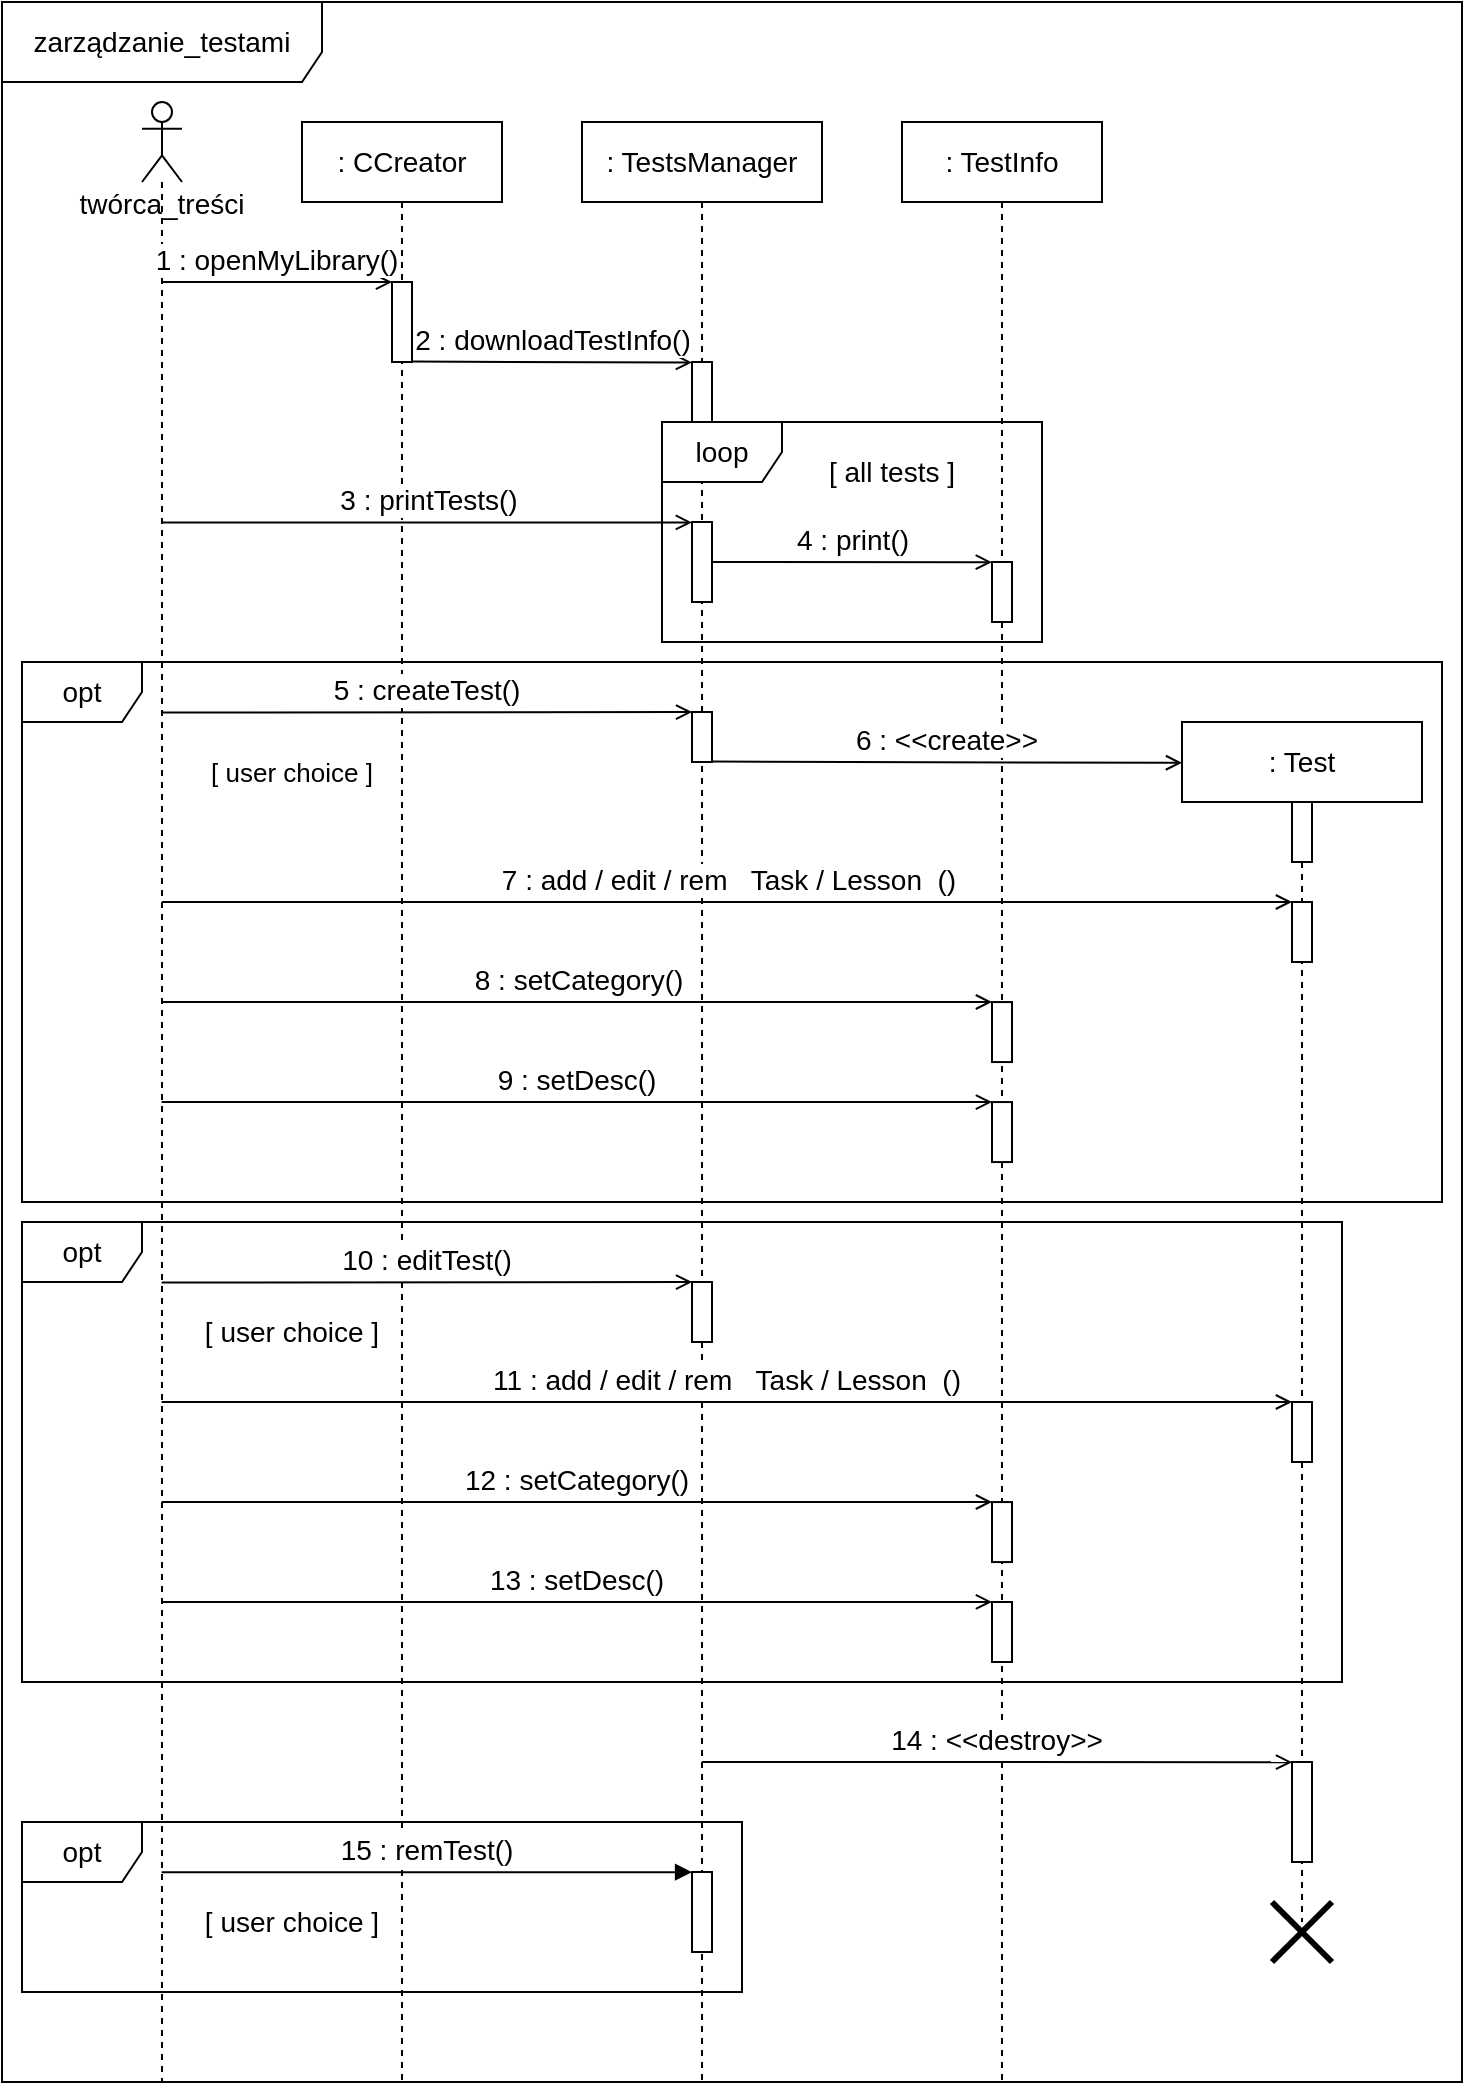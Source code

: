 <mxfile version="15.9.1" type="device"><diagram id="kgpKYQtTHZ0yAKxKKP6v" name="Page-1"><mxGraphModel dx="1422" dy="790" grid="1" gridSize="10" guides="1" tooltips="1" connect="1" arrows="1" fold="1" page="1" pageScale="1" pageWidth="850" pageHeight="1100" math="0" shadow="0"><root><mxCell id="0"/><mxCell id="1" parent="0"/><mxCell id="dkvzCYdAqXFOunIPSxJF-1" value="&lt;font style=&quot;font-size: 14px&quot;&gt;twórca_treści&lt;/font&gt;" style="shape=umlLifeline;participant=umlActor;perimeter=lifelinePerimeter;whiteSpace=wrap;html=1;container=1;collapsible=0;recursiveResize=0;verticalAlign=top;spacingTop=36;outlineConnect=0;" parent="1" vertex="1"><mxGeometry x="90" y="90" width="20" height="990" as="geometry"/></mxCell><mxCell id="dkvzCYdAqXFOunIPSxJF-2" value="&lt;font style=&quot;font-size: 14px&quot;&gt;: CCreator&lt;/font&gt;" style="shape=umlLifeline;perimeter=lifelinePerimeter;whiteSpace=wrap;html=1;container=1;collapsible=0;recursiveResize=0;outlineConnect=0;" parent="1" vertex="1"><mxGeometry x="170" y="100" width="100" height="980" as="geometry"/></mxCell><mxCell id="dkvzCYdAqXFOunIPSxJF-3" value="" style="html=1;points=[];perimeter=orthogonalPerimeter;" parent="dkvzCYdAqXFOunIPSxJF-2" vertex="1"><mxGeometry x="45" y="80" width="10" height="40" as="geometry"/></mxCell><mxCell id="dkvzCYdAqXFOunIPSxJF-28" value="&lt;font style=&quot;font-size: 14px&quot;&gt;[ user choice ]&lt;/font&gt;" style="text;html=1;strokeColor=none;fillColor=none;align=center;verticalAlign=middle;whiteSpace=wrap;rounded=0;" parent="dkvzCYdAqXFOunIPSxJF-2" vertex="1"><mxGeometry x="-50" y="885" width="90" height="30" as="geometry"/></mxCell><mxCell id="dkvzCYdAqXFOunIPSxJF-8" value="&lt;font style=&quot;font-size: 14px&quot;&gt;: TestsManager&lt;/font&gt;" style="shape=umlLifeline;perimeter=lifelinePerimeter;whiteSpace=wrap;html=1;container=1;collapsible=0;recursiveResize=0;outlineConnect=0;" parent="1" vertex="1"><mxGeometry x="310" y="100" width="120" height="980" as="geometry"/></mxCell><mxCell id="dkvzCYdAqXFOunIPSxJF-9" value="" style="html=1;points=[];perimeter=orthogonalPerimeter;" parent="dkvzCYdAqXFOunIPSxJF-8" vertex="1"><mxGeometry x="55" y="120" width="10" height="40" as="geometry"/></mxCell><mxCell id="dkvzCYdAqXFOunIPSxJF-10" value="" style="html=1;points=[];perimeter=orthogonalPerimeter;" parent="dkvzCYdAqXFOunIPSxJF-8" vertex="1"><mxGeometry x="55" y="295" width="10" height="25" as="geometry"/></mxCell><mxCell id="dkvzCYdAqXFOunIPSxJF-11" value="" style="html=1;points=[];perimeter=orthogonalPerimeter;" parent="dkvzCYdAqXFOunIPSxJF-8" vertex="1"><mxGeometry x="55" y="580" width="10" height="30" as="geometry"/></mxCell><mxCell id="dkvzCYdAqXFOunIPSxJF-12" value="" style="html=1;points=[];perimeter=orthogonalPerimeter;" parent="dkvzCYdAqXFOunIPSxJF-8" vertex="1"><mxGeometry x="55" y="200" width="10" height="40" as="geometry"/></mxCell><mxCell id="dkvzCYdAqXFOunIPSxJF-13" value="" style="html=1;points=[];perimeter=orthogonalPerimeter;" parent="dkvzCYdAqXFOunIPSxJF-8" vertex="1"><mxGeometry x="55" y="875" width="10" height="40" as="geometry"/></mxCell><mxCell id="dkvzCYdAqXFOunIPSxJF-15" value="&lt;font style=&quot;font-size: 14px&quot;&gt;: TestInfo&lt;/font&gt;" style="shape=umlLifeline;perimeter=lifelinePerimeter;whiteSpace=wrap;html=1;container=1;collapsible=0;recursiveResize=0;outlineConnect=0;" parent="1" vertex="1"><mxGeometry x="470" y="100" width="100" height="980" as="geometry"/></mxCell><mxCell id="dkvzCYdAqXFOunIPSxJF-34" value="" style="html=1;points=[];perimeter=orthogonalPerimeter;" parent="dkvzCYdAqXFOunIPSxJF-15" vertex="1"><mxGeometry x="45" y="220" width="10" height="30" as="geometry"/></mxCell><mxCell id="dkvzCYdAqXFOunIPSxJF-16" value="&lt;font style=&quot;font-size: 14px&quot;&gt;loop&lt;/font&gt;" style="shape=umlFrame;whiteSpace=wrap;html=1;" parent="dkvzCYdAqXFOunIPSxJF-15" vertex="1"><mxGeometry x="-120" y="150" width="190" height="110" as="geometry"/></mxCell><mxCell id="dkvzCYdAqXFOunIPSxJF-35" value="" style="html=1;points=[];perimeter=orthogonalPerimeter;" parent="dkvzCYdAqXFOunIPSxJF-15" vertex="1"><mxGeometry x="45" y="440.03" width="10" height="30" as="geometry"/></mxCell><mxCell id="dkvzCYdAqXFOunIPSxJF-36" value="" style="html=1;points=[];perimeter=orthogonalPerimeter;" parent="dkvzCYdAqXFOunIPSxJF-15" vertex="1"><mxGeometry x="45" y="490.03" width="10" height="30" as="geometry"/></mxCell><mxCell id="dkvzCYdAqXFOunIPSxJF-32" value="" style="html=1;points=[];perimeter=orthogonalPerimeter;" parent="dkvzCYdAqXFOunIPSxJF-15" vertex="1"><mxGeometry x="45" y="690.03" width="10" height="30" as="geometry"/></mxCell><mxCell id="dkvzCYdAqXFOunIPSxJF-33" value="" style="html=1;points=[];perimeter=orthogonalPerimeter;" parent="dkvzCYdAqXFOunIPSxJF-15" vertex="1"><mxGeometry x="45" y="740" width="10" height="30" as="geometry"/></mxCell><mxCell id="dkvzCYdAqXFOunIPSxJF-17" value="&lt;font style=&quot;font-size: 14px&quot;&gt;1 : openMyLibrary()&lt;/font&gt;" style="html=1;verticalAlign=bottom;endArrow=open;rounded=0;endFill=0;entryX=0.004;entryY=0.001;entryDx=0;entryDy=0;entryPerimeter=0;" parent="1" target="dkvzCYdAqXFOunIPSxJF-3" edge="1"><mxGeometry width="80" relative="1" as="geometry"><mxPoint x="100" y="180" as="sourcePoint"/><mxPoint x="210" y="180" as="targetPoint"/></mxGeometry></mxCell><mxCell id="dkvzCYdAqXFOunIPSxJF-18" value="&lt;font style=&quot;font-size: 14px&quot;&gt;2 : downloadTestInfo()&lt;/font&gt;" style="html=1;verticalAlign=bottom;endArrow=open;rounded=0;endFill=0;entryX=-0.004;entryY=0.005;entryDx=0;entryDy=0;entryPerimeter=0;exitX=1;exitY=0.995;exitDx=0;exitDy=0;exitPerimeter=0;" parent="1" source="dkvzCYdAqXFOunIPSxJF-3" target="dkvzCYdAqXFOunIPSxJF-9" edge="1"><mxGeometry width="80" relative="1" as="geometry"><mxPoint x="230" y="220" as="sourcePoint"/><mxPoint x="340" y="220" as="targetPoint"/></mxGeometry></mxCell><mxCell id="dkvzCYdAqXFOunIPSxJF-19" value="&lt;font style=&quot;font-size: 14px&quot;&gt;5 : createTest()&lt;/font&gt;" style="html=1;verticalAlign=bottom;endArrow=open;rounded=0;entryX=0.005;entryY=0.002;entryDx=0;entryDy=0;entryPerimeter=0;endFill=0;" parent="1" target="dkvzCYdAqXFOunIPSxJF-10" edge="1"><mxGeometry relative="1" as="geometry"><mxPoint x="99.81" y="395.29" as="sourcePoint"/><mxPoint x="340" y="395" as="targetPoint"/></mxGeometry></mxCell><mxCell id="dkvzCYdAqXFOunIPSxJF-21" value="&lt;font style=&quot;font-size: 14px&quot;&gt;12 : setCategory()&lt;/font&gt;" style="html=1;verticalAlign=bottom;endArrow=open;rounded=0;endFill=0;entryX=0;entryY=-0.001;entryDx=0;entryDy=0;entryPerimeter=0;" parent="1" target="dkvzCYdAqXFOunIPSxJF-32" edge="1"><mxGeometry width="80" relative="1" as="geometry"><mxPoint x="99.81" y="790.0" as="sourcePoint"/><mxPoint x="510" y="800.06" as="targetPoint"/></mxGeometry></mxCell><mxCell id="dkvzCYdAqXFOunIPSxJF-22" value="&lt;font style=&quot;font-size: 14px&quot;&gt;4 : print()&lt;/font&gt;" style="html=1;verticalAlign=bottom;endArrow=open;rounded=0;endFill=0;exitX=1.005;exitY=0.501;exitDx=0;exitDy=0;exitPerimeter=0;entryX=-0.006;entryY=0.003;entryDx=0;entryDy=0;entryPerimeter=0;" parent="1" source="dkvzCYdAqXFOunIPSxJF-12" target="dkvzCYdAqXFOunIPSxJF-34" edge="1"><mxGeometry width="80" relative="1" as="geometry"><mxPoint x="390" y="320" as="sourcePoint"/><mxPoint x="510" y="320" as="targetPoint"/></mxGeometry></mxCell><mxCell id="dkvzCYdAqXFOunIPSxJF-23" value="&lt;font style=&quot;font-size: 14px&quot;&gt;3 : printTests()&lt;/font&gt;" style="html=1;verticalAlign=bottom;endArrow=open;rounded=0;endFill=0;entryX=-0.004;entryY=0.005;entryDx=0;entryDy=0;entryPerimeter=0;" parent="1" source="dkvzCYdAqXFOunIPSxJF-1" target="dkvzCYdAqXFOunIPSxJF-12" edge="1"><mxGeometry width="80" relative="1" as="geometry"><mxPoint x="230" y="300" as="sourcePoint"/><mxPoint x="340" y="300" as="targetPoint"/></mxGeometry></mxCell><mxCell id="dkvzCYdAqXFOunIPSxJF-24" value="&lt;font style=&quot;font-size: 14px&quot;&gt;10 : editTest()&lt;/font&gt;" style="html=1;verticalAlign=bottom;endArrow=open;rounded=0;entryX=0.005;entryY=0.002;entryDx=0;entryDy=0;entryPerimeter=0;endFill=0;" parent="1" target="dkvzCYdAqXFOunIPSxJF-11" edge="1"><mxGeometry relative="1" as="geometry"><mxPoint x="99.81" y="680.28" as="sourcePoint"/><mxPoint x="340" y="680" as="targetPoint"/></mxGeometry></mxCell><mxCell id="dkvzCYdAqXFOunIPSxJF-26" value="&lt;font style=&quot;font-size: 14px&quot;&gt;15 : remTest()&lt;/font&gt;" style="html=1;verticalAlign=bottom;endArrow=block;rounded=0;entryX=0.005;entryY=0.002;entryDx=0;entryDy=0;entryPerimeter=0;" parent="1" target="dkvzCYdAqXFOunIPSxJF-13" edge="1"><mxGeometry relative="1" as="geometry"><mxPoint x="99.81" y="975.08" as="sourcePoint"/><mxPoint x="340" y="975" as="targetPoint"/></mxGeometry></mxCell><mxCell id="dkvzCYdAqXFOunIPSxJF-30" value="&lt;font style=&quot;font-size: 14px&quot;&gt;zarządzanie_testami&lt;/font&gt;" style="shape=umlFrame;whiteSpace=wrap;html=1;width=160;height=40;" parent="1" vertex="1"><mxGeometry x="20" y="40" width="730" height="1040" as="geometry"/></mxCell><mxCell id="dkvzCYdAqXFOunIPSxJF-31" value="&lt;font style=&quot;font-size: 14px&quot;&gt;13 : setDesc()&lt;/font&gt;" style="html=1;verticalAlign=bottom;endArrow=open;rounded=0;endFill=0;entryX=0;entryY=-0.002;entryDx=0;entryDy=0;entryPerimeter=0;" parent="1" edge="1"><mxGeometry width="80" relative="1" as="geometry"><mxPoint x="99.81" y="840.03" as="sourcePoint"/><mxPoint x="515" y="839.94" as="targetPoint"/></mxGeometry></mxCell><mxCell id="dkvzCYdAqXFOunIPSxJF-7" value="&lt;font style=&quot;font-size: 14px&quot;&gt;opt&lt;/font&gt;" style="shape=umlFrame;whiteSpace=wrap;html=1;" parent="1" vertex="1"><mxGeometry x="30" y="650" width="660" height="230" as="geometry"/></mxCell><mxCell id="WQviNFCd-hh3_NurMJip-1" value="&lt;font style=&quot;font-size: 14px&quot;&gt;: Test&lt;/font&gt;" style="shape=umlLifeline;perimeter=lifelinePerimeter;whiteSpace=wrap;html=1;container=1;collapsible=0;recursiveResize=0;outlineConnect=0;fontSize=14;" parent="1" vertex="1"><mxGeometry x="610" y="400" width="120" height="600" as="geometry"/></mxCell><mxCell id="WQviNFCd-hh3_NurMJip-2" value="" style="html=1;points=[];perimeter=orthogonalPerimeter;fontSize=14;" parent="WQviNFCd-hh3_NurMJip-1" vertex="1"><mxGeometry x="55" y="40" width="10" height="30" as="geometry"/></mxCell><mxCell id="WQviNFCd-hh3_NurMJip-4" value="" style="html=1;points=[];perimeter=orthogonalPerimeter;" parent="WQviNFCd-hh3_NurMJip-1" vertex="1"><mxGeometry x="55" y="90" width="10" height="30" as="geometry"/></mxCell><mxCell id="WQviNFCd-hh3_NurMJip-30" value="" style="html=1;points=[];perimeter=orthogonalPerimeter;" parent="WQviNFCd-hh3_NurMJip-1" vertex="1"><mxGeometry x="55" y="340" width="10" height="30" as="geometry"/></mxCell><mxCell id="WQviNFCd-hh3_NurMJip-31" value="&lt;font style=&quot;font-size: 14px&quot;&gt;14 : &amp;lt;&amp;lt;destroy&amp;gt;&amp;gt;&lt;/font&gt;" style="html=1;verticalAlign=bottom;endArrow=open;rounded=0;endFill=0;entryX=0.004;entryY=0.002;entryDx=0;entryDy=0;entryPerimeter=0;" parent="WQviNFCd-hh3_NurMJip-1" edge="1" target="WQviNFCd-hh3_NurMJip-3"><mxGeometry width="80" relative="1" as="geometry"><mxPoint x="-240" y="520" as="sourcePoint"/><mxPoint x="-10" y="520" as="targetPoint"/></mxGeometry></mxCell><mxCell id="WQviNFCd-hh3_NurMJip-3" value="" style="html=1;points=[];perimeter=orthogonalPerimeter;fontSize=10;" parent="WQviNFCd-hh3_NurMJip-1" vertex="1"><mxGeometry x="55" y="520" width="10" height="50" as="geometry"/></mxCell><mxCell id="WQviNFCd-hh3_NurMJip-28" value="&lt;font style=&quot;font-size: 14px&quot;&gt;6 : &amp;lt;&amp;lt;create&amp;gt;&amp;gt;&lt;/font&gt;" style="html=1;verticalAlign=bottom;endArrow=open;rounded=0;endFill=0;entryX=0;entryY=0.034;entryDx=0;entryDy=0;entryPerimeter=0;exitX=0.992;exitY=0.992;exitDx=0;exitDy=0;exitPerimeter=0;" parent="1" source="dkvzCYdAqXFOunIPSxJF-10" target="WQviNFCd-hh3_NurMJip-1" edge="1"><mxGeometry width="80" relative="1" as="geometry"><mxPoint x="440" y="420" as="sourcePoint"/><mxPoint x="600" y="419" as="targetPoint"/></mxGeometry></mxCell><mxCell id="dkvzCYdAqXFOunIPSxJF-29" value="&lt;font style=&quot;font-size: 14px&quot;&gt;[ all tests ]&lt;/font&gt;" style="text;html=1;strokeColor=none;fillColor=none;align=center;verticalAlign=middle;whiteSpace=wrap;rounded=0;" parent="1" vertex="1"><mxGeometry x="420" y="260" width="90" height="30" as="geometry"/></mxCell><mxCell id="WQviNFCd-hh3_NurMJip-21" value="&lt;font style=&quot;font-size: 14px&quot;&gt;7 : add / edit / rem&amp;nbsp; &amp;nbsp;Task / Lesson&amp;nbsp; ()&lt;/font&gt;" style="html=1;verticalAlign=bottom;endArrow=open;rounded=0;endFill=0;entryX=0;entryY=0;entryDx=0;entryDy=0;entryPerimeter=0;" parent="1" source="dkvzCYdAqXFOunIPSxJF-1" target="WQviNFCd-hh3_NurMJip-4" edge="1"><mxGeometry width="80" relative="1" as="geometry"><mxPoint x="580" y="470" as="sourcePoint"/><mxPoint x="530" y="430" as="targetPoint"/></mxGeometry></mxCell><mxCell id="dkvzCYdAqXFOunIPSxJF-37" value="&lt;font style=&quot;font-size: 14px&quot;&gt;8 : setCategory()&lt;/font&gt;" style="html=1;verticalAlign=bottom;endArrow=open;rounded=0;endFill=0;entryX=0;entryY=-0.001;entryDx=0;entryDy=0;entryPerimeter=0;" parent="1" source="dkvzCYdAqXFOunIPSxJF-1" target="dkvzCYdAqXFOunIPSxJF-35" edge="1"><mxGeometry width="80" relative="1" as="geometry"><mxPoint x="370" y="540" as="sourcePoint"/><mxPoint x="510" y="540.03" as="targetPoint"/></mxGeometry></mxCell><mxCell id="dkvzCYdAqXFOunIPSxJF-38" value="&lt;font style=&quot;font-size: 14px&quot;&gt;9 : setDesc()&lt;/font&gt;" style="html=1;verticalAlign=bottom;endArrow=open;rounded=0;endFill=0;" parent="1" target="dkvzCYdAqXFOunIPSxJF-36" edge="1"><mxGeometry width="80" relative="1" as="geometry"><mxPoint x="99.81" y="590.03" as="sourcePoint"/><mxPoint x="510" y="580.03" as="targetPoint"/></mxGeometry></mxCell><mxCell id="WQviNFCd-hh3_NurMJip-29" value="&lt;font style=&quot;font-size: 14px&quot;&gt;11 : add / edit / rem&amp;nbsp; &amp;nbsp;Task / Lesson&amp;nbsp; ()&lt;/font&gt;" style="html=1;verticalAlign=bottom;endArrow=open;rounded=0;endFill=0;entryX=0;entryY=0;entryDx=0;entryDy=0;entryPerimeter=0;" parent="1" target="WQviNFCd-hh3_NurMJip-30" edge="1"><mxGeometry width="80" relative="1" as="geometry"><mxPoint x="99.81" y="740" as="sourcePoint"/><mxPoint x="240" y="620" as="targetPoint"/></mxGeometry></mxCell><mxCell id="dkvzCYdAqXFOunIPSxJF-6" value="&lt;font style=&quot;font-size: 14px&quot;&gt;opt&lt;/font&gt;" style="shape=umlFrame;whiteSpace=wrap;html=1;" parent="1" vertex="1"><mxGeometry x="30" y="950" width="360" height="85" as="geometry"/></mxCell><mxCell id="dkvzCYdAqXFOunIPSxJF-14" value="&lt;font style=&quot;font-size: 14px&quot;&gt;opt&lt;/font&gt;" style="shape=umlFrame;whiteSpace=wrap;html=1;" parent="1" vertex="1"><mxGeometry x="30" y="370" width="710" height="270" as="geometry"/></mxCell><mxCell id="dkvzCYdAqXFOunIPSxJF-5" value="&lt;font style=&quot;font-size: 14px&quot;&gt;[ user choice ]&lt;/font&gt;" style="text;html=1;strokeColor=none;fillColor=none;align=center;verticalAlign=middle;whiteSpace=wrap;rounded=0;" parent="1" vertex="1"><mxGeometry x="120" y="690" width="90" height="30" as="geometry"/></mxCell><mxCell id="dkvzCYdAqXFOunIPSxJF-4" value="&lt;font style=&quot;font-size: 13px&quot;&gt;[ user choice ]&lt;/font&gt;" style="text;html=1;strokeColor=none;fillColor=none;align=center;verticalAlign=middle;whiteSpace=wrap;rounded=0;" parent="1" vertex="1"><mxGeometry x="120" y="410" width="90" height="30" as="geometry"/></mxCell><mxCell id="WQviNFCd-hh3_NurMJip-19" value="" style="shape=umlDestroy;whiteSpace=wrap;html=1;strokeWidth=3;fontSize=14;" parent="1" vertex="1"><mxGeometry x="655" y="990" width="30" height="30" as="geometry"/></mxCell></root></mxGraphModel></diagram></mxfile>